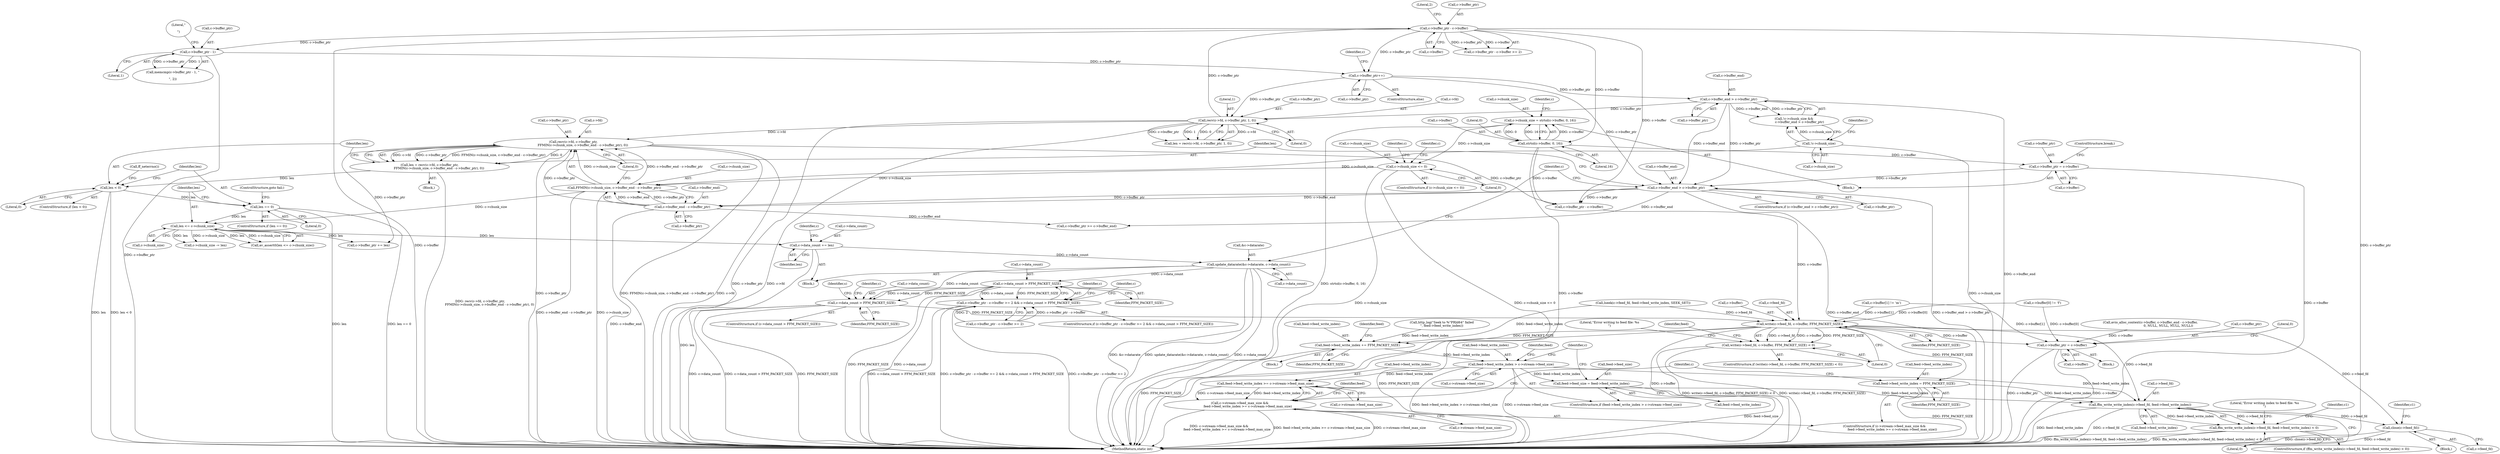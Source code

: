 digraph "0_FFmpeg_a5d25faa3f4b18dac737fdb35d0dd68eb0dc2156@pointer" {
"1000320" [label="(Call,update_datarate(&c->datarate, c->data_count))"];
"1000315" [label="(Call,c->data_count += len)"];
"1000300" [label="(Call,len <= c->chunk_size)"];
"1000293" [label="(Call,len == 0)"];
"1000276" [label="(Call,len < 0)"];
"1000254" [label="(Call,len = recv(c->fd, c->buffer_ptr,\n                   FFMIN(c->chunk_size, c->buffer_end - c->buffer_ptr), 0))"];
"1000256" [label="(Call,recv(c->fd, c->buffer_ptr,\n                   FFMIN(c->chunk_size, c->buffer_end - c->buffer_ptr), 0))"];
"1000146" [label="(Call,recv(c->fd, c->buffer_ptr, 1, 0))"];
"1000136" [label="(Call,c->buffer_end > c->buffer_ptr)"];
"1000241" [label="(Call,c->buffer_ptr++)"];
"1000184" [label="(Call,c->buffer_ptr - c->buffer)"];
"1000194" [label="(Call,c->buffer_ptr - 1)"];
"1000267" [label="(Call,c->buffer_end - c->buffer_ptr)"];
"1000246" [label="(Call,c->buffer_end > c->buffer_ptr)"];
"1000225" [label="(Call,c->buffer_ptr = c->buffer)"];
"1000206" [label="(Call,strtol(c->buffer, 0, 16))"];
"1000263" [label="(Call,FFMIN(c->chunk_size, c->buffer_end - c->buffer_ptr))"];
"1000213" [label="(Call,c->chunk_size <= 0)"];
"1000202" [label="(Call,c->chunk_size = strtol(c->buffer, 0, 16))"];
"1000132" [label="(Call,!c->chunk_size)"];
"1000339" [label="(Call,c->data_count > FFM_PACKET_SIZE)"];
"1000329" [label="(Call,c->buffer_ptr - c->buffer >= 2 && c->data_count > FFM_PACKET_SIZE)"];
"1000381" [label="(Call,c->data_count > FFM_PACKET_SIZE)"];
"1000406" [label="(Call,write(c->feed_fd, c->buffer, FFM_PACKET_SIZE))"];
"1000405" [label="(Call,write(c->feed_fd, c->buffer, FFM_PACKET_SIZE) < 0)"];
"1000421" [label="(Call,feed->feed_write_index += FFM_PACKET_SIZE)"];
"1000427" [label="(Call,feed->feed_write_index > c->stream->feed_size)"];
"1000436" [label="(Call,feed->feed_size = feed->feed_write_index)"];
"1000450" [label="(Call,feed->feed_write_index >= c->stream->feed_max_size)"];
"1000444" [label="(Call,c->stream->feed_max_size &&\n                feed->feed_write_index >= c->stream->feed_max_size)"];
"1000466" [label="(Call,ffm_write_write_index(c->feed_fd, feed->feed_write_index))"];
"1000465" [label="(Call,ffm_write_write_index(c->feed_fd, feed->feed_write_index) < 0)"];
"1000677" [label="(Call,close(c->feed_fd))"];
"1000459" [label="(Call,feed->feed_write_index = FFM_PACKET_SIZE)"];
"1000660" [label="(Call,c->buffer_ptr = c->buffer)"];
"1000241" [label="(Call,c->buffer_ptr++)"];
"1000254" [label="(Call,len = recv(c->fd, c->buffer_ptr,\n                   FFMIN(c->chunk_size, c->buffer_end - c->buffer_ptr), 0))"];
"1000541" [label="(Call,avio_alloc_context(c->buffer, c->buffer_end - c->buffer,\n                                    0, NULL, NULL, NULL, NULL))"];
"1000229" [label="(Call,c->buffer)"];
"1000482" [label="(Identifier,c1)"];
"1000321" [label="(Call,&c->datarate)"];
"1000660" [label="(Call,c->buffer_ptr = c->buffer)"];
"1000347" [label="(Call,c->buffer[0] != 'f')"];
"1000256" [label="(Call,recv(c->fd, c->buffer_ptr,\n                   FFMIN(c->chunk_size, c->buffer_end - c->buffer_ptr), 0))"];
"1000147" [label="(Call,c->fd)"];
"1000207" [label="(Call,c->buffer)"];
"1000225" [label="(Call,c->buffer_ptr = c->buffer)"];
"1000133" [label="(Call,c->chunk_size)"];
"1000404" [label="(ControlStructure,if (write(c->feed_fd, c->buffer, FFM_PACKET_SIZE) < 0))"];
"1000283" [label="(Call,ff_neterrno())"];
"1000210" [label="(Literal,0)"];
"1000331" [label="(Call,c->buffer_ptr - c->buffer)"];
"1000463" [label="(Identifier,FFM_PACKET_SIZE)"];
"1000278" [label="(Literal,0)"];
"1000413" [label="(Identifier,FFM_PACKET_SIZE)"];
"1000199" [label="(Literal,\"\r\n\")"];
"1000661" [label="(Call,c->buffer_ptr)"];
"1000246" [label="(Call,c->buffer_end > c->buffer_ptr)"];
"1000518" [label="(Identifier,s)"];
"1000137" [label="(Call,c->buffer_end)"];
"1000129" [label="(Identifier,c)"];
"1000212" [label="(ControlStructure,if (c->chunk_size <= 0))"];
"1000188" [label="(Call,c->buffer)"];
"1000410" [label="(Call,c->buffer)"];
"1000305" [label="(Call,c->chunk_size -= len)"];
"1000132" [label="(Call,!c->chunk_size)"];
"1000422" [label="(Call,feed->feed_write_index)"];
"1000333" [label="(Identifier,c)"];
"1000319" [label="(Identifier,len)"];
"1000257" [label="(Call,c->fd)"];
"1000718" [label="(MethodReturn,static int)"];
"1000271" [label="(Call,c->buffer_ptr)"];
"1000316" [label="(Call,c->data_count)"];
"1000381" [label="(Call,c->data_count > FFM_PACKET_SIZE)"];
"1000146" [label="(Call,recv(c->fd, c->buffer_ptr, 1, 0))"];
"1000292" [label="(ControlStructure,if (len == 0))"];
"1000343" [label="(Identifier,FFM_PACKET_SIZE)"];
"1000275" [label="(ControlStructure,if (len < 0))"];
"1000328" [label="(ControlStructure,if (c->buffer_ptr - c->buffer >= 2 && c->data_count > FFM_PACKET_SIZE))"];
"1000445" [label="(Call,c->stream->feed_max_size)"];
"1000242" [label="(Call,c->buffer_ptr)"];
"1000323" [label="(Identifier,c)"];
"1000465" [label="(Call,ffm_write_write_index(c->feed_fd, feed->feed_write_index) < 0)"];
"1000450" [label="(Call,feed->feed_write_index >= c->stream->feed_max_size)"];
"1000310" [label="(Call,c->buffer_ptr += len)"];
"1000195" [label="(Call,c->buffer_ptr)"];
"1000245" [label="(ControlStructure,if (c->buffer_end > c->buffer_ptr))"];
"1000227" [label="(Identifier,c)"];
"1000329" [label="(Call,c->buffer_ptr - c->buffer >= 2 && c->data_count > FFM_PACKET_SIZE)"];
"1000144" [label="(Call,len = recv(c->fd, c->buffer_ptr, 1, 0))"];
"1000325" [label="(Call,c->data_count)"];
"1000451" [label="(Call,feed->feed_write_index)"];
"1000407" [label="(Call,c->feed_fd)"];
"1000466" [label="(Call,ffm_write_write_index(c->feed_fd, feed->feed_write_index))"];
"1000470" [label="(Call,feed->feed_write_index)"];
"1000203" [label="(Call,c->chunk_size)"];
"1000226" [label="(Call,c->buffer_ptr)"];
"1000131" [label="(Call,!c->chunk_size &&\n           c->buffer_end > c->buffer_ptr)"];
"1000476" [label="(Literal,\"Error writing index to feed file: %s\n\")"];
"1000429" [label="(Identifier,feed)"];
"1000264" [label="(Call,c->chunk_size)"];
"1000440" [label="(Call,feed->feed_write_index)"];
"1000459" [label="(Call,feed->feed_write_index = FFM_PACKET_SIZE)"];
"1000138" [label="(Identifier,c)"];
"1000406" [label="(Call,write(c->feed_fd, c->buffer, FFM_PACKET_SIZE))"];
"1000473" [label="(Literal,0)"];
"1000202" [label="(Call,c->chunk_size = strtol(c->buffer, 0, 16))"];
"1000302" [label="(Call,c->chunk_size)"];
"1000438" [label="(Identifier,feed)"];
"1000247" [label="(Call,c->buffer_end)"];
"1000184" [label="(Call,c->buffer_ptr - c->buffer)"];
"1000277" [label="(Identifier,len)"];
"1000250" [label="(Call,c->buffer_ptr)"];
"1000460" [label="(Call,feed->feed_write_index)"];
"1000678" [label="(Call,c->feed_fd)"];
"1000268" [label="(Call,c->buffer_end)"];
"1000191" [label="(Literal,2)"];
"1000301" [label="(Identifier,len)"];
"1000140" [label="(Call,c->buffer_ptr)"];
"1000389" [label="(Call,lseek(c->feed_fd, feed->feed_write_index, SEEK_SET))"];
"1000260" [label="(Call,c->buffer_ptr)"];
"1000232" [label="(ControlStructure,break;)"];
"1000380" [label="(ControlStructure,if (c->data_count > FFM_PACKET_SIZE))"];
"1000183" [label="(Call,c->buffer_ptr - c->buffer >= 2)"];
"1000414" [label="(Literal,0)"];
"1000683" [label="(Identifier,c1)"];
"1000444" [label="(Call,c->stream->feed_max_size &&\n                feed->feed_write_index >= c->stream->feed_max_size)"];
"1000213" [label="(Call,c->chunk_size <= 0)"];
"1000385" [label="(Identifier,FFM_PACKET_SIZE)"];
"1000198" [label="(Literal,1)"];
"1000426" [label="(ControlStructure,if (feed->feed_write_index > c->stream->feed_size))"];
"1000154" [label="(Literal,0)"];
"1000315" [label="(Call,c->data_count += len)"];
"1000193" [label="(Call,memcmp(c->buffer_ptr - 1, \"\r\n\", 2))"];
"1000330" [label="(Call,c->buffer_ptr - c->buffer >= 2)"];
"1000664" [label="(Call,c->buffer)"];
"1000366" [label="(Call,c->buffer_ptr >= c->buffer_end)"];
"1000215" [label="(Identifier,c)"];
"1000267" [label="(Call,c->buffer_end - c->buffer_ptr)"];
"1000668" [label="(Literal,0)"];
"1000339" [label="(Call,c->data_count > FFM_PACKET_SIZE)"];
"1000368" [label="(Identifier,c)"];
"1000454" [label="(Call,c->stream->feed_max_size)"];
"1000391" [label="(Identifier,c)"];
"1000153" [label="(Literal,1)"];
"1000217" [label="(Literal,0)"];
"1000295" [label="(Literal,0)"];
"1000185" [label="(Call,c->buffer_ptr)"];
"1000417" [label="(Literal,\"Error writing to feed file: %s\n\")"];
"1000423" [label="(Identifier,feed)"];
"1000350" [label="(Identifier,c)"];
"1000431" [label="(Call,c->stream->feed_size)"];
"1000201" [label="(Block,)"];
"1000382" [label="(Call,c->data_count)"];
"1000399" [label="(Call,http_log(\"Seek to %\"PRId64\" failed\n\", feed->feed_write_index))"];
"1000298" [label="(Block,)"];
"1000300" [label="(Call,len <= c->chunk_size)"];
"1000428" [label="(Call,feed->feed_write_index)"];
"1000276" [label="(Call,len < 0)"];
"1000299" [label="(Call,av_assert0(len <= c->chunk_size))"];
"1000373" [label="(Block,)"];
"1000436" [label="(Call,feed->feed_size = feed->feed_write_index)"];
"1000296" [label="(ControlStructure,goto fail;)"];
"1000263" [label="(Call,FFMIN(c->chunk_size, c->buffer_end - c->buffer_ptr))"];
"1000274" [label="(Literal,0)"];
"1000194" [label="(Call,c->buffer_ptr - 1)"];
"1000214" [label="(Call,c->chunk_size)"];
"1000437" [label="(Call,feed->feed_size)"];
"1000293" [label="(Call,len == 0)"];
"1000206" [label="(Call,strtol(c->buffer, 0, 16))"];
"1000464" [label="(ControlStructure,if (ffm_write_write_index(c->feed_fd, feed->feed_write_index) < 0))"];
"1000386" [label="(Block,)"];
"1000461" [label="(Identifier,feed)"];
"1000221" [label="(Identifier,c)"];
"1000294" [label="(Identifier,len)"];
"1000354" [label="(Call,c->buffer[1] != 'm')"];
"1000677" [label="(Call,close(c->feed_fd))"];
"1000425" [label="(Identifier,FFM_PACKET_SIZE)"];
"1000427" [label="(Call,feed->feed_write_index > c->stream->feed_size)"];
"1000447" [label="(Identifier,c)"];
"1000468" [label="(Identifier,c)"];
"1000150" [label="(Call,c->buffer_ptr)"];
"1000136" [label="(Call,c->buffer_end > c->buffer_ptr)"];
"1000253" [label="(Block,)"];
"1000240" [label="(ControlStructure,else)"];
"1000467" [label="(Call,c->feed_fd)"];
"1000340" [label="(Call,c->data_count)"];
"1000421" [label="(Call,feed->feed_write_index += FFM_PACKET_SIZE)"];
"1000405" [label="(Call,write(c->feed_fd, c->buffer, FFM_PACKET_SIZE) < 0)"];
"1000320" [label="(Call,update_datarate(&c->datarate, c->data_count))"];
"1000255" [label="(Identifier,len)"];
"1000443" [label="(ControlStructure,if (c->stream->feed_max_size &&\n                feed->feed_write_index >= c->stream->feed_max_size))"];
"1000119" [label="(Block,)"];
"1000211" [label="(Literal,16)"];
"1000320" -> "1000298"  [label="AST: "];
"1000320" -> "1000325"  [label="CFG: "];
"1000321" -> "1000320"  [label="AST: "];
"1000325" -> "1000320"  [label="AST: "];
"1000333" -> "1000320"  [label="CFG: "];
"1000320" -> "1000718"  [label="DDG: c->data_count"];
"1000320" -> "1000718"  [label="DDG: &c->datarate"];
"1000320" -> "1000718"  [label="DDG: update_datarate(&c->datarate, c->data_count)"];
"1000315" -> "1000320"  [label="DDG: c->data_count"];
"1000320" -> "1000339"  [label="DDG: c->data_count"];
"1000320" -> "1000381"  [label="DDG: c->data_count"];
"1000315" -> "1000298"  [label="AST: "];
"1000315" -> "1000319"  [label="CFG: "];
"1000316" -> "1000315"  [label="AST: "];
"1000319" -> "1000315"  [label="AST: "];
"1000323" -> "1000315"  [label="CFG: "];
"1000315" -> "1000718"  [label="DDG: len"];
"1000300" -> "1000315"  [label="DDG: len"];
"1000300" -> "1000299"  [label="AST: "];
"1000300" -> "1000302"  [label="CFG: "];
"1000301" -> "1000300"  [label="AST: "];
"1000302" -> "1000300"  [label="AST: "];
"1000299" -> "1000300"  [label="CFG: "];
"1000300" -> "1000299"  [label="DDG: len"];
"1000300" -> "1000299"  [label="DDG: c->chunk_size"];
"1000293" -> "1000300"  [label="DDG: len"];
"1000263" -> "1000300"  [label="DDG: c->chunk_size"];
"1000300" -> "1000305"  [label="DDG: len"];
"1000300" -> "1000305"  [label="DDG: c->chunk_size"];
"1000300" -> "1000310"  [label="DDG: len"];
"1000293" -> "1000292"  [label="AST: "];
"1000293" -> "1000295"  [label="CFG: "];
"1000294" -> "1000293"  [label="AST: "];
"1000295" -> "1000293"  [label="AST: "];
"1000296" -> "1000293"  [label="CFG: "];
"1000301" -> "1000293"  [label="CFG: "];
"1000293" -> "1000718"  [label="DDG: len"];
"1000293" -> "1000718"  [label="DDG: len == 0"];
"1000276" -> "1000293"  [label="DDG: len"];
"1000276" -> "1000275"  [label="AST: "];
"1000276" -> "1000278"  [label="CFG: "];
"1000277" -> "1000276"  [label="AST: "];
"1000278" -> "1000276"  [label="AST: "];
"1000283" -> "1000276"  [label="CFG: "];
"1000294" -> "1000276"  [label="CFG: "];
"1000276" -> "1000718"  [label="DDG: len < 0"];
"1000276" -> "1000718"  [label="DDG: len"];
"1000254" -> "1000276"  [label="DDG: len"];
"1000254" -> "1000253"  [label="AST: "];
"1000254" -> "1000256"  [label="CFG: "];
"1000255" -> "1000254"  [label="AST: "];
"1000256" -> "1000254"  [label="AST: "];
"1000277" -> "1000254"  [label="CFG: "];
"1000254" -> "1000718"  [label="DDG: recv(c->fd, c->buffer_ptr,\n                   FFMIN(c->chunk_size, c->buffer_end - c->buffer_ptr), 0)"];
"1000256" -> "1000254"  [label="DDG: c->fd"];
"1000256" -> "1000254"  [label="DDG: c->buffer_ptr"];
"1000256" -> "1000254"  [label="DDG: FFMIN(c->chunk_size, c->buffer_end - c->buffer_ptr)"];
"1000256" -> "1000254"  [label="DDG: 0"];
"1000256" -> "1000274"  [label="CFG: "];
"1000257" -> "1000256"  [label="AST: "];
"1000260" -> "1000256"  [label="AST: "];
"1000263" -> "1000256"  [label="AST: "];
"1000274" -> "1000256"  [label="AST: "];
"1000256" -> "1000718"  [label="DDG: c->buffer_ptr"];
"1000256" -> "1000718"  [label="DDG: FFMIN(c->chunk_size, c->buffer_end - c->buffer_ptr)"];
"1000256" -> "1000718"  [label="DDG: c->fd"];
"1000146" -> "1000256"  [label="DDG: c->fd"];
"1000267" -> "1000256"  [label="DDG: c->buffer_ptr"];
"1000263" -> "1000256"  [label="DDG: c->chunk_size"];
"1000263" -> "1000256"  [label="DDG: c->buffer_end - c->buffer_ptr"];
"1000256" -> "1000310"  [label="DDG: c->buffer_ptr"];
"1000256" -> "1000331"  [label="DDG: c->buffer_ptr"];
"1000146" -> "1000144"  [label="AST: "];
"1000146" -> "1000154"  [label="CFG: "];
"1000147" -> "1000146"  [label="AST: "];
"1000150" -> "1000146"  [label="AST: "];
"1000153" -> "1000146"  [label="AST: "];
"1000154" -> "1000146"  [label="AST: "];
"1000144" -> "1000146"  [label="CFG: "];
"1000146" -> "1000718"  [label="DDG: c->buffer_ptr"];
"1000146" -> "1000718"  [label="DDG: c->fd"];
"1000146" -> "1000144"  [label="DDG: c->fd"];
"1000146" -> "1000144"  [label="DDG: c->buffer_ptr"];
"1000146" -> "1000144"  [label="DDG: 1"];
"1000146" -> "1000144"  [label="DDG: 0"];
"1000136" -> "1000146"  [label="DDG: c->buffer_ptr"];
"1000241" -> "1000146"  [label="DDG: c->buffer_ptr"];
"1000146" -> "1000184"  [label="DDG: c->buffer_ptr"];
"1000136" -> "1000131"  [label="AST: "];
"1000136" -> "1000140"  [label="CFG: "];
"1000137" -> "1000136"  [label="AST: "];
"1000140" -> "1000136"  [label="AST: "];
"1000131" -> "1000136"  [label="CFG: "];
"1000136" -> "1000718"  [label="DDG: c->buffer_end"];
"1000136" -> "1000131"  [label="DDG: c->buffer_end"];
"1000136" -> "1000131"  [label="DDG: c->buffer_ptr"];
"1000241" -> "1000136"  [label="DDG: c->buffer_ptr"];
"1000136" -> "1000246"  [label="DDG: c->buffer_end"];
"1000136" -> "1000246"  [label="DDG: c->buffer_ptr"];
"1000241" -> "1000240"  [label="AST: "];
"1000241" -> "1000242"  [label="CFG: "];
"1000242" -> "1000241"  [label="AST: "];
"1000129" -> "1000241"  [label="CFG: "];
"1000184" -> "1000241"  [label="DDG: c->buffer_ptr"];
"1000194" -> "1000241"  [label="DDG: c->buffer_ptr"];
"1000241" -> "1000246"  [label="DDG: c->buffer_ptr"];
"1000184" -> "1000183"  [label="AST: "];
"1000184" -> "1000188"  [label="CFG: "];
"1000185" -> "1000184"  [label="AST: "];
"1000188" -> "1000184"  [label="AST: "];
"1000191" -> "1000184"  [label="CFG: "];
"1000184" -> "1000718"  [label="DDG: c->buffer"];
"1000184" -> "1000718"  [label="DDG: c->buffer_ptr"];
"1000184" -> "1000183"  [label="DDG: c->buffer_ptr"];
"1000184" -> "1000183"  [label="DDG: c->buffer"];
"1000184" -> "1000194"  [label="DDG: c->buffer_ptr"];
"1000184" -> "1000206"  [label="DDG: c->buffer"];
"1000184" -> "1000331"  [label="DDG: c->buffer"];
"1000194" -> "1000193"  [label="AST: "];
"1000194" -> "1000198"  [label="CFG: "];
"1000195" -> "1000194"  [label="AST: "];
"1000198" -> "1000194"  [label="AST: "];
"1000199" -> "1000194"  [label="CFG: "];
"1000194" -> "1000718"  [label="DDG: c->buffer_ptr"];
"1000194" -> "1000193"  [label="DDG: c->buffer_ptr"];
"1000194" -> "1000193"  [label="DDG: 1"];
"1000267" -> "1000263"  [label="AST: "];
"1000267" -> "1000271"  [label="CFG: "];
"1000268" -> "1000267"  [label="AST: "];
"1000271" -> "1000267"  [label="AST: "];
"1000263" -> "1000267"  [label="CFG: "];
"1000267" -> "1000718"  [label="DDG: c->buffer_end"];
"1000267" -> "1000263"  [label="DDG: c->buffer_end"];
"1000267" -> "1000263"  [label="DDG: c->buffer_ptr"];
"1000246" -> "1000267"  [label="DDG: c->buffer_end"];
"1000246" -> "1000267"  [label="DDG: c->buffer_ptr"];
"1000267" -> "1000366"  [label="DDG: c->buffer_end"];
"1000246" -> "1000245"  [label="AST: "];
"1000246" -> "1000250"  [label="CFG: "];
"1000247" -> "1000246"  [label="AST: "];
"1000250" -> "1000246"  [label="AST: "];
"1000255" -> "1000246"  [label="CFG: "];
"1000333" -> "1000246"  [label="CFG: "];
"1000246" -> "1000718"  [label="DDG: c->buffer_end > c->buffer_ptr"];
"1000246" -> "1000718"  [label="DDG: c->buffer_end"];
"1000225" -> "1000246"  [label="DDG: c->buffer_ptr"];
"1000246" -> "1000331"  [label="DDG: c->buffer_ptr"];
"1000246" -> "1000366"  [label="DDG: c->buffer_end"];
"1000225" -> "1000201"  [label="AST: "];
"1000225" -> "1000229"  [label="CFG: "];
"1000226" -> "1000225"  [label="AST: "];
"1000229" -> "1000225"  [label="AST: "];
"1000232" -> "1000225"  [label="CFG: "];
"1000225" -> "1000718"  [label="DDG: c->buffer"];
"1000206" -> "1000225"  [label="DDG: c->buffer"];
"1000206" -> "1000202"  [label="AST: "];
"1000206" -> "1000211"  [label="CFG: "];
"1000207" -> "1000206"  [label="AST: "];
"1000210" -> "1000206"  [label="AST: "];
"1000211" -> "1000206"  [label="AST: "];
"1000202" -> "1000206"  [label="CFG: "];
"1000206" -> "1000718"  [label="DDG: c->buffer"];
"1000206" -> "1000202"  [label="DDG: c->buffer"];
"1000206" -> "1000202"  [label="DDG: 0"];
"1000206" -> "1000202"  [label="DDG: 16"];
"1000206" -> "1000331"  [label="DDG: c->buffer"];
"1000264" -> "1000263"  [label="AST: "];
"1000274" -> "1000263"  [label="CFG: "];
"1000263" -> "1000718"  [label="DDG: c->buffer_end - c->buffer_ptr"];
"1000263" -> "1000718"  [label="DDG: c->chunk_size"];
"1000213" -> "1000263"  [label="DDG: c->chunk_size"];
"1000132" -> "1000263"  [label="DDG: c->chunk_size"];
"1000213" -> "1000212"  [label="AST: "];
"1000213" -> "1000217"  [label="CFG: "];
"1000214" -> "1000213"  [label="AST: "];
"1000217" -> "1000213"  [label="AST: "];
"1000221" -> "1000213"  [label="CFG: "];
"1000227" -> "1000213"  [label="CFG: "];
"1000213" -> "1000718"  [label="DDG: c->chunk_size"];
"1000213" -> "1000718"  [label="DDG: c->chunk_size <= 0"];
"1000202" -> "1000213"  [label="DDG: c->chunk_size"];
"1000202" -> "1000201"  [label="AST: "];
"1000203" -> "1000202"  [label="AST: "];
"1000215" -> "1000202"  [label="CFG: "];
"1000202" -> "1000718"  [label="DDG: strtol(c->buffer, 0, 16)"];
"1000132" -> "1000131"  [label="AST: "];
"1000132" -> "1000133"  [label="CFG: "];
"1000133" -> "1000132"  [label="AST: "];
"1000138" -> "1000132"  [label="CFG: "];
"1000131" -> "1000132"  [label="CFG: "];
"1000132" -> "1000718"  [label="DDG: c->chunk_size"];
"1000132" -> "1000131"  [label="DDG: c->chunk_size"];
"1000339" -> "1000329"  [label="AST: "];
"1000339" -> "1000343"  [label="CFG: "];
"1000340" -> "1000339"  [label="AST: "];
"1000343" -> "1000339"  [label="AST: "];
"1000329" -> "1000339"  [label="CFG: "];
"1000339" -> "1000718"  [label="DDG: FFM_PACKET_SIZE"];
"1000339" -> "1000718"  [label="DDG: c->data_count"];
"1000339" -> "1000329"  [label="DDG: c->data_count"];
"1000339" -> "1000329"  [label="DDG: FFM_PACKET_SIZE"];
"1000339" -> "1000381"  [label="DDG: c->data_count"];
"1000339" -> "1000381"  [label="DDG: FFM_PACKET_SIZE"];
"1000329" -> "1000328"  [label="AST: "];
"1000329" -> "1000330"  [label="CFG: "];
"1000330" -> "1000329"  [label="AST: "];
"1000350" -> "1000329"  [label="CFG: "];
"1000368" -> "1000329"  [label="CFG: "];
"1000329" -> "1000718"  [label="DDG: c->data_count > FFM_PACKET_SIZE"];
"1000329" -> "1000718"  [label="DDG: c->buffer_ptr - c->buffer >= 2 && c->data_count > FFM_PACKET_SIZE"];
"1000329" -> "1000718"  [label="DDG: c->buffer_ptr - c->buffer >= 2"];
"1000330" -> "1000329"  [label="DDG: c->buffer_ptr - c->buffer"];
"1000330" -> "1000329"  [label="DDG: 2"];
"1000381" -> "1000380"  [label="AST: "];
"1000381" -> "1000385"  [label="CFG: "];
"1000382" -> "1000381"  [label="AST: "];
"1000385" -> "1000381"  [label="AST: "];
"1000391" -> "1000381"  [label="CFG: "];
"1000518" -> "1000381"  [label="CFG: "];
"1000381" -> "1000718"  [label="DDG: c->data_count"];
"1000381" -> "1000718"  [label="DDG: c->data_count > FFM_PACKET_SIZE"];
"1000381" -> "1000718"  [label="DDG: FFM_PACKET_SIZE"];
"1000381" -> "1000406"  [label="DDG: FFM_PACKET_SIZE"];
"1000406" -> "1000405"  [label="AST: "];
"1000406" -> "1000413"  [label="CFG: "];
"1000407" -> "1000406"  [label="AST: "];
"1000410" -> "1000406"  [label="AST: "];
"1000413" -> "1000406"  [label="AST: "];
"1000414" -> "1000406"  [label="CFG: "];
"1000406" -> "1000718"  [label="DDG: FFM_PACKET_SIZE"];
"1000406" -> "1000718"  [label="DDG: c->buffer"];
"1000406" -> "1000405"  [label="DDG: c->feed_fd"];
"1000406" -> "1000405"  [label="DDG: c->buffer"];
"1000406" -> "1000405"  [label="DDG: FFM_PACKET_SIZE"];
"1000389" -> "1000406"  [label="DDG: c->feed_fd"];
"1000347" -> "1000406"  [label="DDG: c->buffer[0]"];
"1000354" -> "1000406"  [label="DDG: c->buffer[1]"];
"1000331" -> "1000406"  [label="DDG: c->buffer"];
"1000406" -> "1000421"  [label="DDG: FFM_PACKET_SIZE"];
"1000406" -> "1000459"  [label="DDG: FFM_PACKET_SIZE"];
"1000406" -> "1000466"  [label="DDG: c->feed_fd"];
"1000406" -> "1000660"  [label="DDG: c->buffer"];
"1000406" -> "1000677"  [label="DDG: c->feed_fd"];
"1000405" -> "1000404"  [label="AST: "];
"1000405" -> "1000414"  [label="CFG: "];
"1000414" -> "1000405"  [label="AST: "];
"1000417" -> "1000405"  [label="CFG: "];
"1000423" -> "1000405"  [label="CFG: "];
"1000405" -> "1000718"  [label="DDG: write(c->feed_fd, c->buffer, FFM_PACKET_SIZE) < 0"];
"1000405" -> "1000718"  [label="DDG: write(c->feed_fd, c->buffer, FFM_PACKET_SIZE)"];
"1000421" -> "1000386"  [label="AST: "];
"1000421" -> "1000425"  [label="CFG: "];
"1000422" -> "1000421"  [label="AST: "];
"1000425" -> "1000421"  [label="AST: "];
"1000429" -> "1000421"  [label="CFG: "];
"1000421" -> "1000718"  [label="DDG: FFM_PACKET_SIZE"];
"1000399" -> "1000421"  [label="DDG: feed->feed_write_index"];
"1000389" -> "1000421"  [label="DDG: feed->feed_write_index"];
"1000421" -> "1000427"  [label="DDG: feed->feed_write_index"];
"1000427" -> "1000426"  [label="AST: "];
"1000427" -> "1000431"  [label="CFG: "];
"1000428" -> "1000427"  [label="AST: "];
"1000431" -> "1000427"  [label="AST: "];
"1000438" -> "1000427"  [label="CFG: "];
"1000447" -> "1000427"  [label="CFG: "];
"1000427" -> "1000718"  [label="DDG: feed->feed_write_index > c->stream->feed_size"];
"1000427" -> "1000718"  [label="DDG: c->stream->feed_size"];
"1000427" -> "1000436"  [label="DDG: feed->feed_write_index"];
"1000427" -> "1000450"  [label="DDG: feed->feed_write_index"];
"1000427" -> "1000466"  [label="DDG: feed->feed_write_index"];
"1000436" -> "1000426"  [label="AST: "];
"1000436" -> "1000440"  [label="CFG: "];
"1000437" -> "1000436"  [label="AST: "];
"1000440" -> "1000436"  [label="AST: "];
"1000447" -> "1000436"  [label="CFG: "];
"1000436" -> "1000718"  [label="DDG: feed->feed_size"];
"1000450" -> "1000444"  [label="AST: "];
"1000450" -> "1000454"  [label="CFG: "];
"1000451" -> "1000450"  [label="AST: "];
"1000454" -> "1000450"  [label="AST: "];
"1000444" -> "1000450"  [label="CFG: "];
"1000450" -> "1000444"  [label="DDG: c->stream->feed_max_size"];
"1000450" -> "1000444"  [label="DDG: feed->feed_write_index"];
"1000450" -> "1000466"  [label="DDG: feed->feed_write_index"];
"1000444" -> "1000443"  [label="AST: "];
"1000444" -> "1000445"  [label="CFG: "];
"1000445" -> "1000444"  [label="AST: "];
"1000461" -> "1000444"  [label="CFG: "];
"1000468" -> "1000444"  [label="CFG: "];
"1000444" -> "1000718"  [label="DDG: feed->feed_write_index >= c->stream->feed_max_size"];
"1000444" -> "1000718"  [label="DDG: c->stream->feed_max_size"];
"1000444" -> "1000718"  [label="DDG: c->stream->feed_max_size &&\n                feed->feed_write_index >= c->stream->feed_max_size"];
"1000466" -> "1000465"  [label="AST: "];
"1000466" -> "1000470"  [label="CFG: "];
"1000467" -> "1000466"  [label="AST: "];
"1000470" -> "1000466"  [label="AST: "];
"1000473" -> "1000466"  [label="CFG: "];
"1000466" -> "1000718"  [label="DDG: c->feed_fd"];
"1000466" -> "1000718"  [label="DDG: feed->feed_write_index"];
"1000466" -> "1000465"  [label="DDG: c->feed_fd"];
"1000466" -> "1000465"  [label="DDG: feed->feed_write_index"];
"1000459" -> "1000466"  [label="DDG: feed->feed_write_index"];
"1000466" -> "1000677"  [label="DDG: c->feed_fd"];
"1000465" -> "1000464"  [label="AST: "];
"1000465" -> "1000473"  [label="CFG: "];
"1000473" -> "1000465"  [label="AST: "];
"1000476" -> "1000465"  [label="CFG: "];
"1000482" -> "1000465"  [label="CFG: "];
"1000465" -> "1000718"  [label="DDG: ffm_write_write_index(c->feed_fd, feed->feed_write_index) < 0"];
"1000465" -> "1000718"  [label="DDG: ffm_write_write_index(c->feed_fd, feed->feed_write_index)"];
"1000677" -> "1000119"  [label="AST: "];
"1000677" -> "1000678"  [label="CFG: "];
"1000678" -> "1000677"  [label="AST: "];
"1000683" -> "1000677"  [label="CFG: "];
"1000677" -> "1000718"  [label="DDG: c->feed_fd"];
"1000677" -> "1000718"  [label="DDG: close(c->feed_fd)"];
"1000459" -> "1000443"  [label="AST: "];
"1000459" -> "1000463"  [label="CFG: "];
"1000460" -> "1000459"  [label="AST: "];
"1000463" -> "1000459"  [label="AST: "];
"1000468" -> "1000459"  [label="CFG: "];
"1000459" -> "1000718"  [label="DDG: FFM_PACKET_SIZE"];
"1000660" -> "1000373"  [label="AST: "];
"1000660" -> "1000664"  [label="CFG: "];
"1000661" -> "1000660"  [label="AST: "];
"1000664" -> "1000660"  [label="AST: "];
"1000668" -> "1000660"  [label="CFG: "];
"1000660" -> "1000718"  [label="DDG: c->buffer"];
"1000660" -> "1000718"  [label="DDG: c->buffer_ptr"];
"1000347" -> "1000660"  [label="DDG: c->buffer[0]"];
"1000541" -> "1000660"  [label="DDG: c->buffer"];
"1000354" -> "1000660"  [label="DDG: c->buffer[1]"];
}
